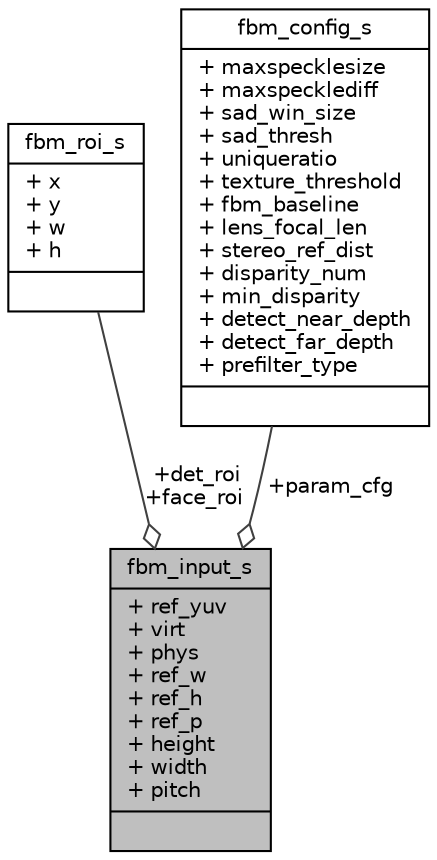 digraph "fbm_input_s"
{
 // INTERACTIVE_SVG=YES
 // LATEX_PDF_SIZE
  bgcolor="transparent";
  edge [fontname="Helvetica",fontsize="10",labelfontname="Helvetica",labelfontsize="10"];
  node [fontname="Helvetica",fontsize="10",shape=record];
  Node1 [label="{fbm_input_s\n|+ ref_yuv\l+ virt\l+ phys\l+ ref_w\l+ ref_h\l+ ref_p\l+ height\l+ width\l+ pitch\l|}",height=0.2,width=0.4,color="black", fillcolor="grey75", style="filled", fontcolor="black",tooltip=" "];
  Node2 -> Node1 [color="grey25",fontsize="10",style="solid",label=" +det_roi\n+face_roi" ,arrowhead="odiamond",fontname="Helvetica"];
  Node2 [label="{fbm_roi_s\n|+ x\l+ y\l+ w\l+ h\l|}",height=0.2,width=0.4,color="black",URL="$d8/d1f/structfbm__roi__s.html",tooltip=" "];
  Node3 -> Node1 [color="grey25",fontsize="10",style="solid",label=" +param_cfg" ,arrowhead="odiamond",fontname="Helvetica"];
  Node3 [label="{fbm_config_s\n|+ maxspecklesize\l+ maxspecklediff\l+ sad_win_size\l+ sad_thresh\l+ uniqueratio\l+ texture_threshold\l+ fbm_baseline\l+ lens_focal_len\l+ stereo_ref_dist\l+ disparity_num\l+ min_disparity\l+ detect_near_depth\l+ detect_far_depth\l+ prefilter_type\l|}",height=0.2,width=0.4,color="black",URL="$dd/d1f/structfbm__config__s.html",tooltip=" "];
}
